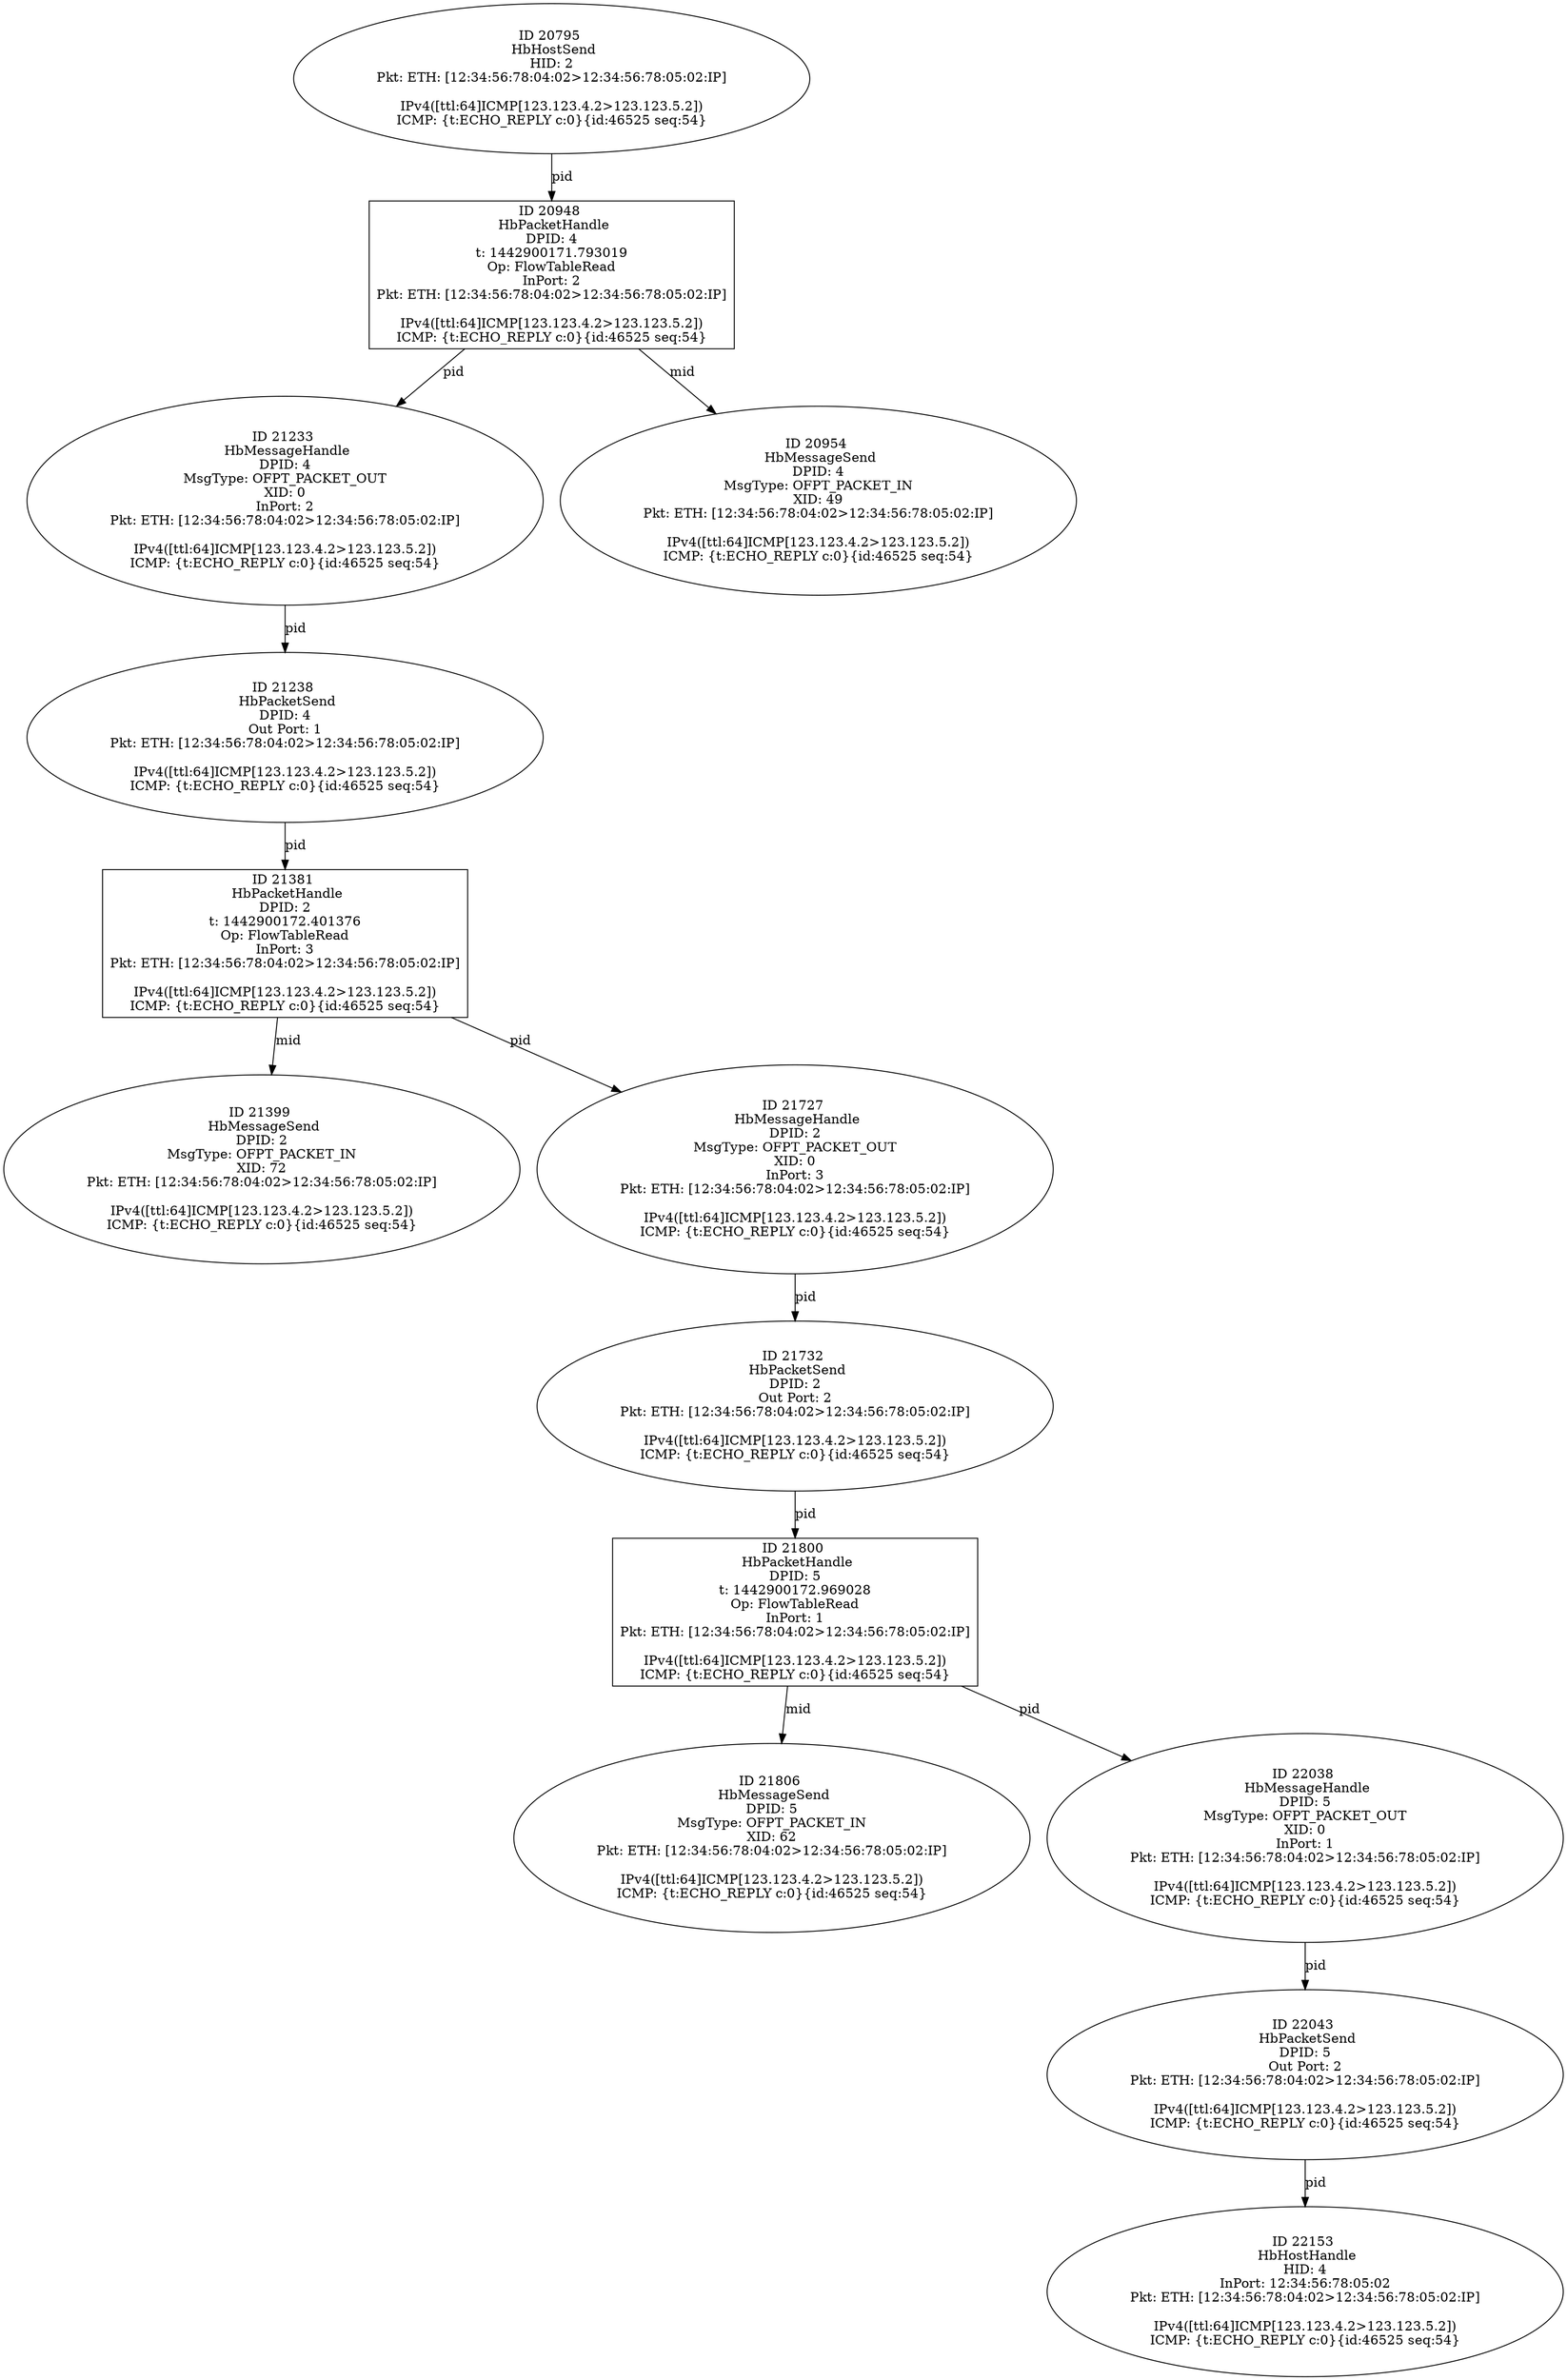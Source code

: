 strict digraph G {
20795 [shape=oval, event=<hb_events.HbHostSend object at 0x10c6b6150>, label="ID 20795 
 HbHostSend
HID: 2
Pkt: ETH: [12:34:56:78:04:02>12:34:56:78:05:02:IP]

IPv4([ttl:64]ICMP[123.123.4.2>123.123.5.2])
ICMP: {t:ECHO_REPLY c:0}{id:46525 seq:54}"];
21732 [shape=oval, event=<hb_events.HbPacketSend object at 0x10c919a50>, label="ID 21732 
 HbPacketSend
DPID: 2
Out Port: 2
Pkt: ETH: [12:34:56:78:04:02>12:34:56:78:05:02:IP]

IPv4([ttl:64]ICMP[123.123.4.2>123.123.5.2])
ICMP: {t:ECHO_REPLY c:0}{id:46525 seq:54}"];
21381 [shape=box, event=<hb_events.HbPacketHandle object at 0x10c845d50>, label="ID 21381 
 HbPacketHandle
DPID: 2
t: 1442900172.401376
Op: FlowTableRead
InPort: 3
Pkt: ETH: [12:34:56:78:04:02>12:34:56:78:05:02:IP]

IPv4([ttl:64]ICMP[123.123.4.2>123.123.5.2])
ICMP: {t:ECHO_REPLY c:0}{id:46525 seq:54}"];
21800 [shape=box, event=<hb_events.HbPacketHandle object at 0x10c953050>, label="ID 21800 
 HbPacketHandle
DPID: 5
t: 1442900172.969028
Op: FlowTableRead
InPort: 1
Pkt: ETH: [12:34:56:78:04:02>12:34:56:78:05:02:IP]

IPv4([ttl:64]ICMP[123.123.4.2>123.123.5.2])
ICMP: {t:ECHO_REPLY c:0}{id:46525 seq:54}"];
22153 [shape=oval, event=<hb_events.HbHostHandle object at 0x10ca206d0>, label="ID 22153 
 HbHostHandle
HID: 4
InPort: 12:34:56:78:05:02
Pkt: ETH: [12:34:56:78:04:02>12:34:56:78:05:02:IP]

IPv4([ttl:64]ICMP[123.123.4.2>123.123.5.2])
ICMP: {t:ECHO_REPLY c:0}{id:46525 seq:54}"];
21238 [shape=oval, event=<hb_events.HbPacketSend object at 0x10c7defd0>, label="ID 21238 
 HbPacketSend
DPID: 4
Out Port: 1
Pkt: ETH: [12:34:56:78:04:02>12:34:56:78:05:02:IP]

IPv4([ttl:64]ICMP[123.123.4.2>123.123.5.2])
ICMP: {t:ECHO_REPLY c:0}{id:46525 seq:54}"];
21806 [shape=oval, event=<hb_events.HbMessageSend object at 0x10c95f210>, label="ID 21806 
 HbMessageSend
DPID: 5
MsgType: OFPT_PACKET_IN
XID: 62
Pkt: ETH: [12:34:56:78:04:02>12:34:56:78:05:02:IP]

IPv4([ttl:64]ICMP[123.123.4.2>123.123.5.2])
ICMP: {t:ECHO_REPLY c:0}{id:46525 seq:54}"];
21233 [shape=oval, event=<hb_events.HbMessageHandle object at 0x10c7dea10>, label="ID 21233 
 HbMessageHandle
DPID: 4
MsgType: OFPT_PACKET_OUT
XID: 0
InPort: 2
Pkt: ETH: [12:34:56:78:04:02>12:34:56:78:05:02:IP]

IPv4([ttl:64]ICMP[123.123.4.2>123.123.5.2])
ICMP: {t:ECHO_REPLY c:0}{id:46525 seq:54}"];
20948 [shape=box, event=<hb_events.HbPacketHandle object at 0x10c70f9d0>, label="ID 20948 
 HbPacketHandle
DPID: 4
t: 1442900171.793019
Op: FlowTableRead
InPort: 2
Pkt: ETH: [12:34:56:78:04:02>12:34:56:78:05:02:IP]

IPv4([ttl:64]ICMP[123.123.4.2>123.123.5.2])
ICMP: {t:ECHO_REPLY c:0}{id:46525 seq:54}"];
22038 [shape=oval, event=<hb_events.HbMessageHandle object at 0x10c9e1e90>, label="ID 22038 
 HbMessageHandle
DPID: 5
MsgType: OFPT_PACKET_OUT
XID: 0
InPort: 1
Pkt: ETH: [12:34:56:78:04:02>12:34:56:78:05:02:IP]

IPv4([ttl:64]ICMP[123.123.4.2>123.123.5.2])
ICMP: {t:ECHO_REPLY c:0}{id:46525 seq:54}"];
21399 [shape=oval, event=<hb_events.HbMessageSend object at 0x10c851890>, label="ID 21399 
 HbMessageSend
DPID: 2
MsgType: OFPT_PACKET_IN
XID: 72
Pkt: ETH: [12:34:56:78:04:02>12:34:56:78:05:02:IP]

IPv4([ttl:64]ICMP[123.123.4.2>123.123.5.2])
ICMP: {t:ECHO_REPLY c:0}{id:46525 seq:54}"];
20954 [shape=oval, event=<hb_events.HbMessageSend object at 0x10c7134d0>, label="ID 20954 
 HbMessageSend
DPID: 4
MsgType: OFPT_PACKET_IN
XID: 49
Pkt: ETH: [12:34:56:78:04:02>12:34:56:78:05:02:IP]

IPv4([ttl:64]ICMP[123.123.4.2>123.123.5.2])
ICMP: {t:ECHO_REPLY c:0}{id:46525 seq:54}"];
22043 [shape=oval, event=<hb_events.HbPacketSend object at 0x10c9e7810>, label="ID 22043 
 HbPacketSend
DPID: 5
Out Port: 2
Pkt: ETH: [12:34:56:78:04:02>12:34:56:78:05:02:IP]

IPv4([ttl:64]ICMP[123.123.4.2>123.123.5.2])
ICMP: {t:ECHO_REPLY c:0}{id:46525 seq:54}"];
21727 [shape=oval, event=<hb_events.HbMessageHandle object at 0x10c912a10>, label="ID 21727 
 HbMessageHandle
DPID: 2
MsgType: OFPT_PACKET_OUT
XID: 0
InPort: 3
Pkt: ETH: [12:34:56:78:04:02>12:34:56:78:05:02:IP]

IPv4([ttl:64]ICMP[123.123.4.2>123.123.5.2])
ICMP: {t:ECHO_REPLY c:0}{id:46525 seq:54}"];
22043 -> 22153  [rel=pid, label=pid];
21732 -> 21800  [rel=pid, label=pid];
21381 -> 21727  [rel=pid, label=pid];
21381 -> 21399  [rel=mid, label=mid];
21800 -> 22038  [rel=pid, label=pid];
21800 -> 21806  [rel=mid, label=mid];
22038 -> 22043  [rel=pid, label=pid];
21233 -> 21238  [rel=pid, label=pid];
20948 -> 21233  [rel=pid, label=pid];
20948 -> 20954  [rel=mid, label=mid];
21238 -> 21381  [rel=pid, label=pid];
20795 -> 20948  [rel=pid, label=pid];
21727 -> 21732  [rel=pid, label=pid];
}

